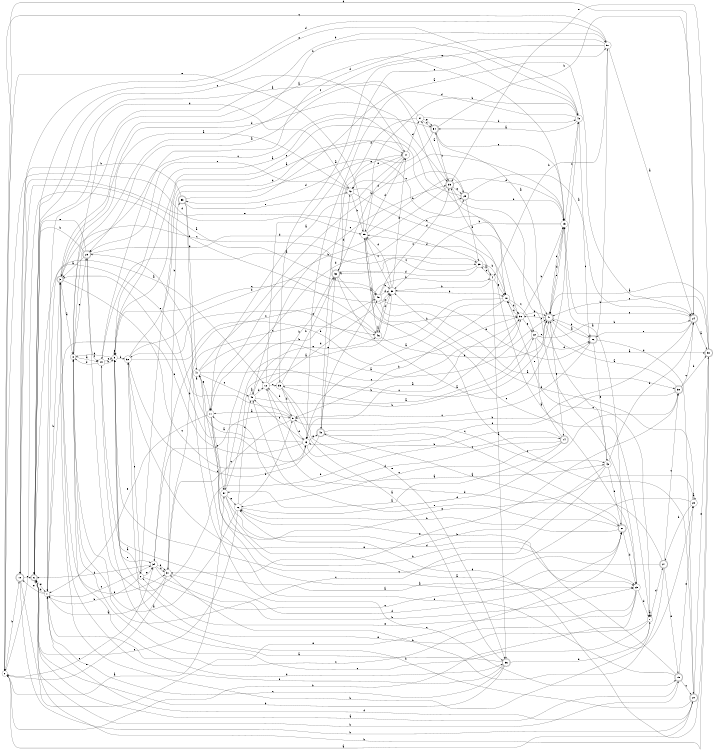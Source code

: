 digraph n47_3 {
__start0 [label="" shape="none"];

rankdir=LR;
size="8,5";

s0 [style="filled", color="black", fillcolor="white" shape="circle", label="0"];
s1 [style="filled", color="black", fillcolor="white" shape="circle", label="1"];
s2 [style="filled", color="black", fillcolor="white" shape="circle", label="2"];
s3 [style="rounded,filled", color="black", fillcolor="white" shape="doublecircle", label="3"];
s4 [style="filled", color="black", fillcolor="white" shape="circle", label="4"];
s5 [style="filled", color="black", fillcolor="white" shape="circle", label="5"];
s6 [style="rounded,filled", color="black", fillcolor="white" shape="doublecircle", label="6"];
s7 [style="filled", color="black", fillcolor="white" shape="circle", label="7"];
s8 [style="filled", color="black", fillcolor="white" shape="circle", label="8"];
s9 [style="filled", color="black", fillcolor="white" shape="circle", label="9"];
s10 [style="rounded,filled", color="black", fillcolor="white" shape="doublecircle", label="10"];
s11 [style="filled", color="black", fillcolor="white" shape="circle", label="11"];
s12 [style="filled", color="black", fillcolor="white" shape="circle", label="12"];
s13 [style="filled", color="black", fillcolor="white" shape="circle", label="13"];
s14 [style="rounded,filled", color="black", fillcolor="white" shape="doublecircle", label="14"];
s15 [style="filled", color="black", fillcolor="white" shape="circle", label="15"];
s16 [style="filled", color="black", fillcolor="white" shape="circle", label="16"];
s17 [style="filled", color="black", fillcolor="white" shape="circle", label="17"];
s18 [style="filled", color="black", fillcolor="white" shape="circle", label="18"];
s19 [style="rounded,filled", color="black", fillcolor="white" shape="doublecircle", label="19"];
s20 [style="rounded,filled", color="black", fillcolor="white" shape="doublecircle", label="20"];
s21 [style="rounded,filled", color="black", fillcolor="white" shape="doublecircle", label="21"];
s22 [style="filled", color="black", fillcolor="white" shape="circle", label="22"];
s23 [style="filled", color="black", fillcolor="white" shape="circle", label="23"];
s24 [style="rounded,filled", color="black", fillcolor="white" shape="doublecircle", label="24"];
s25 [style="rounded,filled", color="black", fillcolor="white" shape="doublecircle", label="25"];
s26 [style="rounded,filled", color="black", fillcolor="white" shape="doublecircle", label="26"];
s27 [style="rounded,filled", color="black", fillcolor="white" shape="doublecircle", label="27"];
s28 [style="filled", color="black", fillcolor="white" shape="circle", label="28"];
s29 [style="rounded,filled", color="black", fillcolor="white" shape="doublecircle", label="29"];
s30 [style="filled", color="black", fillcolor="white" shape="circle", label="30"];
s31 [style="filled", color="black", fillcolor="white" shape="circle", label="31"];
s32 [style="filled", color="black", fillcolor="white" shape="circle", label="32"];
s33 [style="filled", color="black", fillcolor="white" shape="circle", label="33"];
s34 [style="filled", color="black", fillcolor="white" shape="circle", label="34"];
s35 [style="rounded,filled", color="black", fillcolor="white" shape="doublecircle", label="35"];
s36 [style="filled", color="black", fillcolor="white" shape="circle", label="36"];
s37 [style="filled", color="black", fillcolor="white" shape="circle", label="37"];
s38 [style="rounded,filled", color="black", fillcolor="white" shape="doublecircle", label="38"];
s39 [style="filled", color="black", fillcolor="white" shape="circle", label="39"];
s40 [style="filled", color="black", fillcolor="white" shape="circle", label="40"];
s41 [style="rounded,filled", color="black", fillcolor="white" shape="doublecircle", label="41"];
s42 [style="filled", color="black", fillcolor="white" shape="circle", label="42"];
s43 [style="filled", color="black", fillcolor="white" shape="circle", label="43"];
s44 [style="filled", color="black", fillcolor="white" shape="circle", label="44"];
s45 [style="filled", color="black", fillcolor="white" shape="circle", label="45"];
s46 [style="filled", color="black", fillcolor="white" shape="circle", label="46"];
s47 [style="filled", color="black", fillcolor="white" shape="circle", label="47"];
s48 [style="rounded,filled", color="black", fillcolor="white" shape="doublecircle", label="48"];
s49 [style="filled", color="black", fillcolor="white" shape="circle", label="49"];
s50 [style="rounded,filled", color="black", fillcolor="white" shape="doublecircle", label="50"];
s51 [style="filled", color="black", fillcolor="white" shape="circle", label="51"];
s52 [style="rounded,filled", color="black", fillcolor="white" shape="doublecircle", label="52"];
s53 [style="rounded,filled", color="black", fillcolor="white" shape="doublecircle", label="53"];
s54 [style="rounded,filled", color="black", fillcolor="white" shape="doublecircle", label="54"];
s55 [style="filled", color="black", fillcolor="white" shape="circle", label="55"];
s56 [style="rounded,filled", color="black", fillcolor="white" shape="doublecircle", label="56"];
s57 [style="filled", color="black", fillcolor="white" shape="circle", label="57"];
s0 -> s57 [label="a"];
s0 -> s10 [label="b"];
s0 -> s34 [label="c"];
s0 -> s55 [label="d"];
s0 -> s46 [label="e"];
s1 -> s12 [label="a"];
s1 -> s3 [label="b"];
s1 -> s34 [label="c"];
s1 -> s6 [label="d"];
s1 -> s10 [label="e"];
s2 -> s5 [label="a"];
s2 -> s1 [label="b"];
s2 -> s23 [label="c"];
s2 -> s17 [label="d"];
s2 -> s34 [label="e"];
s3 -> s8 [label="a"];
s3 -> s40 [label="b"];
s3 -> s13 [label="c"];
s3 -> s35 [label="d"];
s3 -> s31 [label="e"];
s4 -> s56 [label="a"];
s4 -> s30 [label="b"];
s4 -> s39 [label="c"];
s4 -> s55 [label="d"];
s4 -> s18 [label="e"];
s5 -> s25 [label="a"];
s5 -> s32 [label="b"];
s5 -> s30 [label="c"];
s5 -> s8 [label="d"];
s5 -> s5 [label="e"];
s6 -> s36 [label="a"];
s6 -> s19 [label="b"];
s6 -> s17 [label="c"];
s6 -> s42 [label="d"];
s6 -> s1 [label="e"];
s7 -> s7 [label="a"];
s7 -> s3 [label="b"];
s7 -> s8 [label="c"];
s7 -> s27 [label="d"];
s7 -> s5 [label="e"];
s8 -> s44 [label="a"];
s8 -> s51 [label="b"];
s8 -> s40 [label="c"];
s8 -> s56 [label="d"];
s8 -> s29 [label="e"];
s9 -> s11 [label="a"];
s9 -> s12 [label="b"];
s9 -> s31 [label="c"];
s9 -> s13 [label="d"];
s9 -> s6 [label="e"];
s10 -> s45 [label="a"];
s10 -> s20 [label="b"];
s10 -> s6 [label="c"];
s10 -> s51 [label="d"];
s10 -> s21 [label="e"];
s11 -> s23 [label="a"];
s11 -> s21 [label="b"];
s11 -> s57 [label="c"];
s11 -> s25 [label="d"];
s11 -> s1 [label="e"];
s12 -> s43 [label="a"];
s12 -> s52 [label="b"];
s12 -> s33 [label="c"];
s12 -> s45 [label="d"];
s12 -> s51 [label="e"];
s13 -> s29 [label="a"];
s13 -> s14 [label="b"];
s13 -> s49 [label="c"];
s13 -> s1 [label="d"];
s13 -> s48 [label="e"];
s14 -> s57 [label="a"];
s14 -> s29 [label="b"];
s14 -> s16 [label="c"];
s14 -> s11 [label="d"];
s14 -> s18 [label="e"];
s15 -> s1 [label="a"];
s15 -> s30 [label="b"];
s15 -> s40 [label="c"];
s15 -> s41 [label="d"];
s15 -> s41 [label="e"];
s16 -> s8 [label="a"];
s16 -> s9 [label="b"];
s16 -> s49 [label="c"];
s16 -> s38 [label="d"];
s16 -> s6 [label="e"];
s17 -> s11 [label="a"];
s17 -> s52 [label="b"];
s17 -> s8 [label="c"];
s17 -> s37 [label="d"];
s17 -> s42 [label="e"];
s18 -> s13 [label="a"];
s18 -> s9 [label="b"];
s18 -> s22 [label="c"];
s18 -> s36 [label="d"];
s18 -> s32 [label="e"];
s19 -> s6 [label="a"];
s19 -> s16 [label="b"];
s19 -> s20 [label="c"];
s19 -> s47 [label="d"];
s19 -> s28 [label="e"];
s20 -> s0 [label="a"];
s20 -> s32 [label="b"];
s20 -> s55 [label="c"];
s20 -> s1 [label="d"];
s20 -> s50 [label="e"];
s21 -> s15 [label="a"];
s21 -> s16 [label="b"];
s21 -> s48 [label="c"];
s21 -> s23 [label="d"];
s21 -> s49 [label="e"];
s22 -> s33 [label="a"];
s22 -> s24 [label="b"];
s22 -> s7 [label="c"];
s22 -> s26 [label="d"];
s22 -> s41 [label="e"];
s23 -> s35 [label="a"];
s23 -> s0 [label="b"];
s23 -> s1 [label="c"];
s23 -> s7 [label="d"];
s23 -> s2 [label="e"];
s24 -> s50 [label="a"];
s24 -> s9 [label="b"];
s24 -> s15 [label="c"];
s24 -> s0 [label="d"];
s24 -> s26 [label="e"];
s25 -> s24 [label="a"];
s25 -> s15 [label="b"];
s25 -> s42 [label="c"];
s25 -> s39 [label="d"];
s25 -> s5 [label="e"];
s26 -> s41 [label="a"];
s26 -> s51 [label="b"];
s26 -> s9 [label="c"];
s26 -> s20 [label="d"];
s26 -> s43 [label="e"];
s27 -> s5 [label="a"];
s27 -> s31 [label="b"];
s27 -> s38 [label="c"];
s27 -> s12 [label="d"];
s27 -> s19 [label="e"];
s28 -> s28 [label="a"];
s28 -> s27 [label="b"];
s28 -> s5 [label="c"];
s28 -> s30 [label="d"];
s28 -> s47 [label="e"];
s29 -> s3 [label="a"];
s29 -> s6 [label="b"];
s29 -> s44 [label="c"];
s29 -> s39 [label="d"];
s29 -> s6 [label="e"];
s30 -> s57 [label="a"];
s30 -> s18 [label="b"];
s30 -> s55 [label="c"];
s30 -> s55 [label="d"];
s30 -> s17 [label="e"];
s31 -> s1 [label="a"];
s31 -> s53 [label="b"];
s31 -> s46 [label="c"];
s31 -> s21 [label="d"];
s31 -> s0 [label="e"];
s32 -> s41 [label="a"];
s32 -> s36 [label="b"];
s32 -> s13 [label="c"];
s32 -> s45 [label="d"];
s32 -> s2 [label="e"];
s33 -> s56 [label="a"];
s33 -> s52 [label="b"];
s33 -> s36 [label="c"];
s33 -> s9 [label="d"];
s33 -> s56 [label="e"];
s34 -> s9 [label="a"];
s34 -> s23 [label="b"];
s34 -> s31 [label="c"];
s34 -> s6 [label="d"];
s34 -> s31 [label="e"];
s35 -> s37 [label="a"];
s35 -> s11 [label="b"];
s35 -> s23 [label="c"];
s35 -> s15 [label="d"];
s35 -> s25 [label="e"];
s36 -> s13 [label="a"];
s36 -> s15 [label="b"];
s36 -> s18 [label="c"];
s36 -> s41 [label="d"];
s36 -> s22 [label="e"];
s37 -> s29 [label="a"];
s37 -> s40 [label="b"];
s37 -> s54 [label="c"];
s37 -> s48 [label="d"];
s37 -> s54 [label="e"];
s38 -> s41 [label="a"];
s38 -> s50 [label="b"];
s38 -> s24 [label="c"];
s38 -> s13 [label="d"];
s38 -> s31 [label="e"];
s39 -> s4 [label="a"];
s39 -> s18 [label="b"];
s39 -> s52 [label="c"];
s39 -> s52 [label="d"];
s39 -> s10 [label="e"];
s40 -> s54 [label="a"];
s40 -> s55 [label="b"];
s40 -> s26 [label="c"];
s40 -> s13 [label="d"];
s40 -> s6 [label="e"];
s41 -> s50 [label="a"];
s41 -> s26 [label="b"];
s41 -> s15 [label="c"];
s41 -> s36 [label="d"];
s41 -> s14 [label="e"];
s42 -> s3 [label="a"];
s42 -> s55 [label="b"];
s42 -> s18 [label="c"];
s42 -> s18 [label="d"];
s42 -> s29 [label="e"];
s43 -> s54 [label="a"];
s43 -> s24 [label="b"];
s43 -> s8 [label="c"];
s43 -> s21 [label="d"];
s43 -> s32 [label="e"];
s44 -> s39 [label="a"];
s44 -> s5 [label="b"];
s44 -> s5 [label="c"];
s44 -> s8 [label="d"];
s44 -> s34 [label="e"];
s45 -> s38 [label="a"];
s45 -> s30 [label="b"];
s45 -> s35 [label="c"];
s45 -> s30 [label="d"];
s45 -> s26 [label="e"];
s46 -> s46 [label="a"];
s46 -> s41 [label="b"];
s46 -> s34 [label="c"];
s46 -> s30 [label="d"];
s46 -> s30 [label="e"];
s47 -> s41 [label="a"];
s47 -> s41 [label="b"];
s47 -> s49 [label="c"];
s47 -> s15 [label="d"];
s47 -> s11 [label="e"];
s48 -> s21 [label="a"];
s48 -> s4 [label="b"];
s48 -> s43 [label="c"];
s48 -> s3 [label="d"];
s48 -> s52 [label="e"];
s49 -> s49 [label="a"];
s49 -> s22 [label="b"];
s49 -> s35 [label="c"];
s49 -> s12 [label="d"];
s49 -> s46 [label="e"];
s50 -> s41 [label="a"];
s50 -> s6 [label="b"];
s50 -> s41 [label="c"];
s50 -> s16 [label="d"];
s50 -> s35 [label="e"];
s51 -> s24 [label="a"];
s51 -> s4 [label="b"];
s51 -> s0 [label="c"];
s51 -> s44 [label="d"];
s51 -> s33 [label="e"];
s52 -> s40 [label="a"];
s52 -> s36 [label="b"];
s52 -> s3 [label="c"];
s52 -> s42 [label="d"];
s52 -> s17 [label="e"];
s53 -> s24 [label="a"];
s53 -> s10 [label="b"];
s53 -> s19 [label="c"];
s53 -> s47 [label="d"];
s53 -> s42 [label="e"];
s54 -> s5 [label="a"];
s54 -> s24 [label="b"];
s54 -> s35 [label="c"];
s54 -> s53 [label="d"];
s54 -> s15 [label="e"];
s55 -> s46 [label="a"];
s55 -> s25 [label="b"];
s55 -> s7 [label="c"];
s55 -> s17 [label="d"];
s55 -> s0 [label="e"];
s56 -> s44 [label="a"];
s56 -> s6 [label="b"];
s56 -> s1 [label="c"];
s56 -> s7 [label="d"];
s56 -> s3 [label="e"];
s57 -> s28 [label="a"];
s57 -> s45 [label="b"];
s57 -> s36 [label="c"];
s57 -> s23 [label="d"];
s57 -> s16 [label="e"];

}